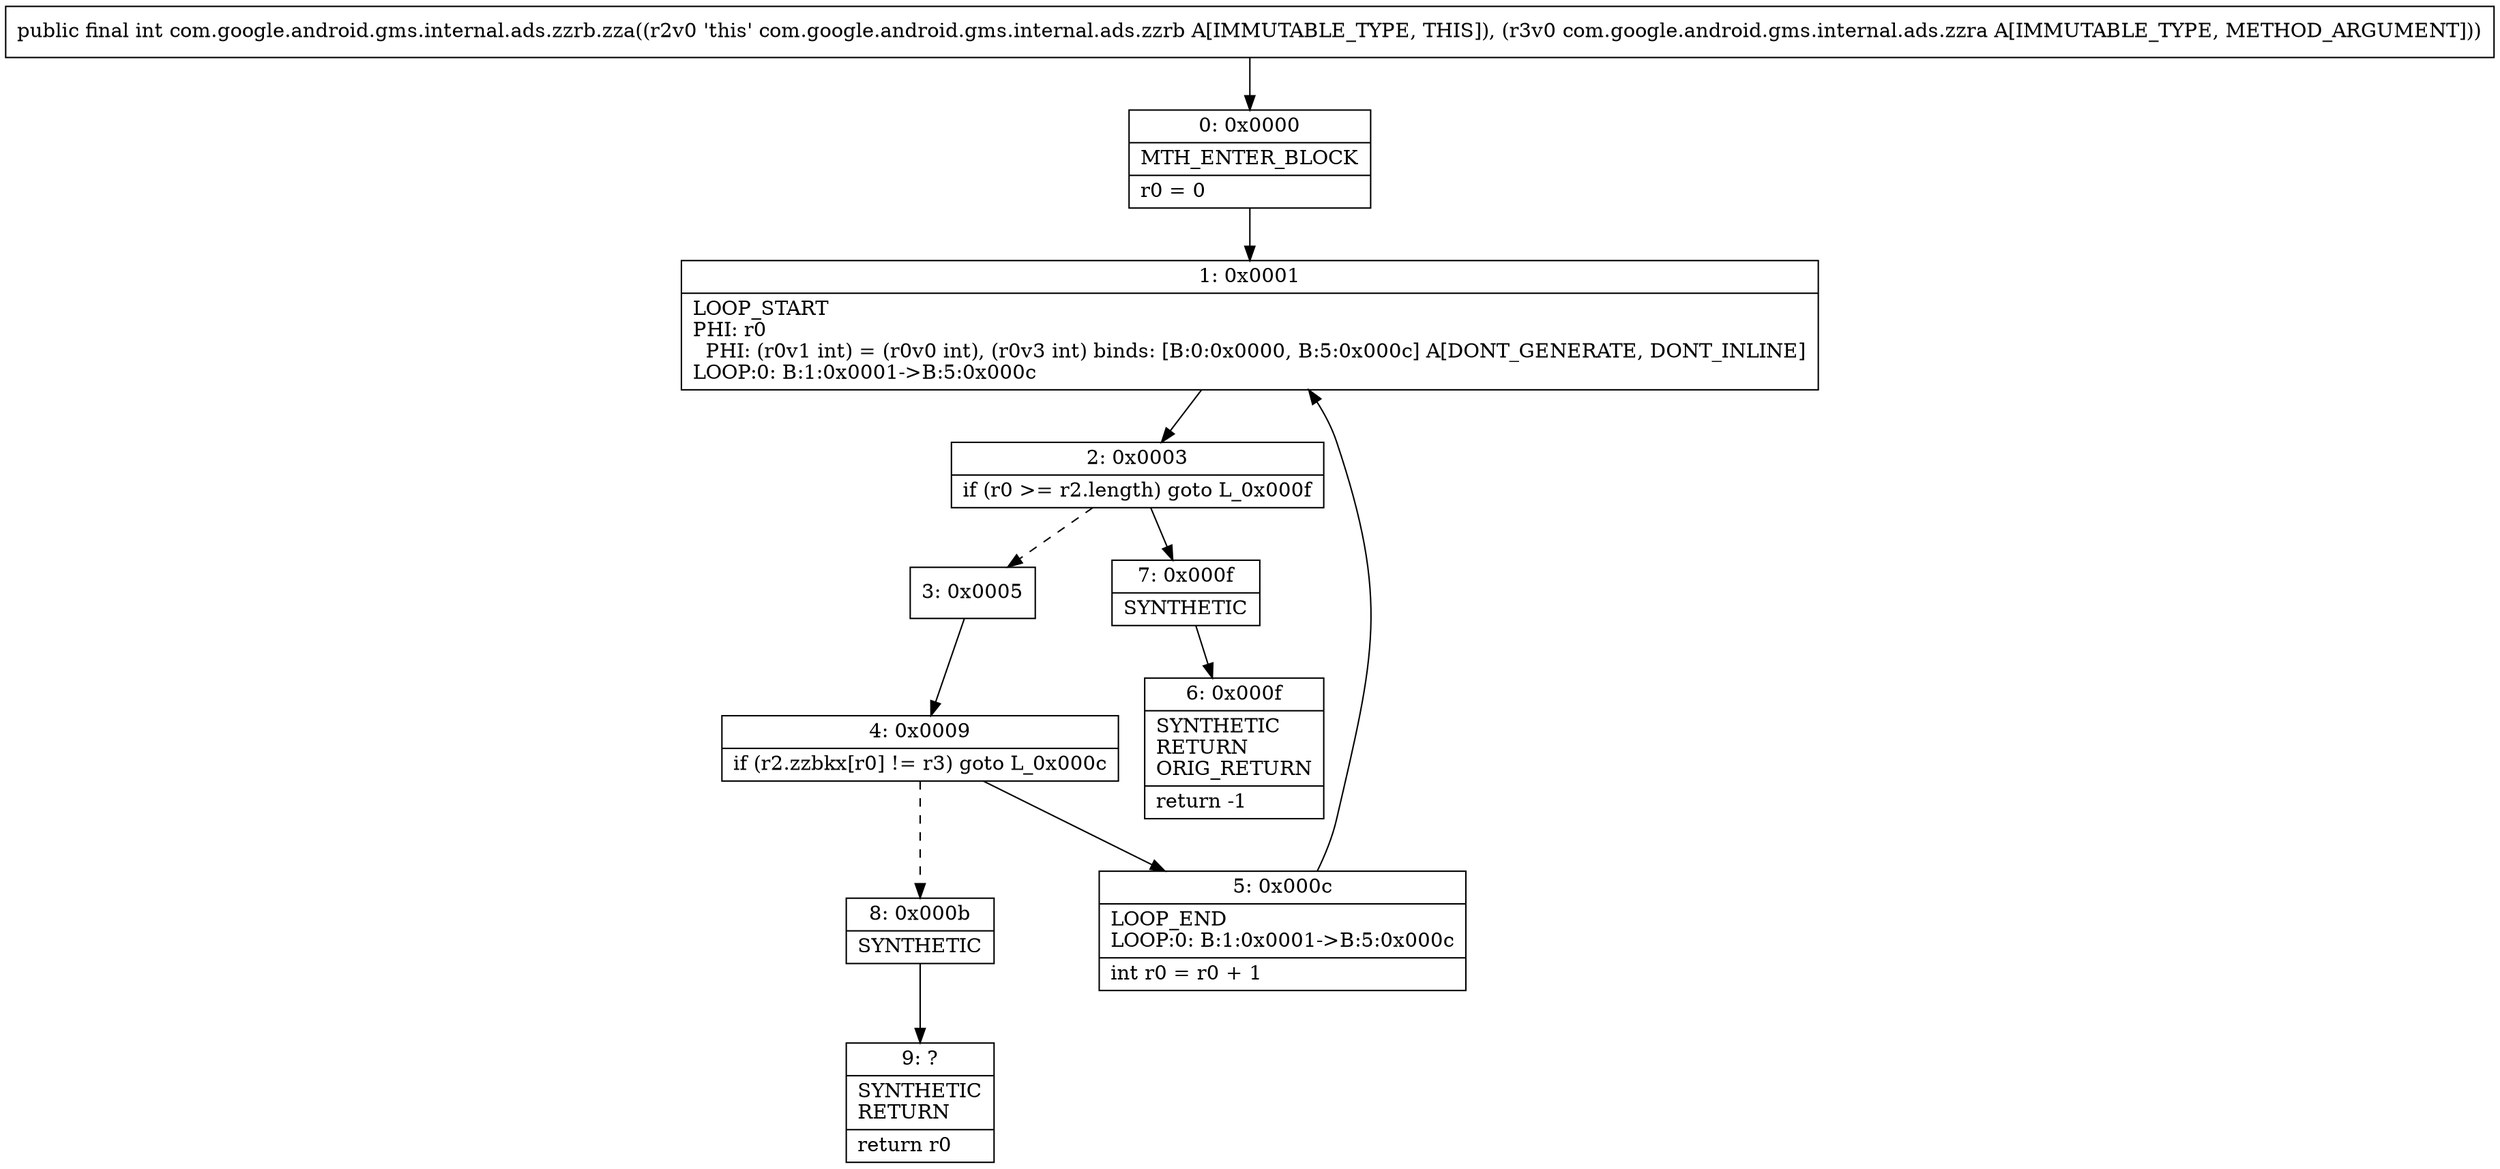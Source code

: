 digraph "CFG forcom.google.android.gms.internal.ads.zzrb.zza(Lcom\/google\/android\/gms\/internal\/ads\/zzra;)I" {
Node_0 [shape=record,label="{0\:\ 0x0000|MTH_ENTER_BLOCK\l|r0 = 0\l}"];
Node_1 [shape=record,label="{1\:\ 0x0001|LOOP_START\lPHI: r0 \l  PHI: (r0v1 int) = (r0v0 int), (r0v3 int) binds: [B:0:0x0000, B:5:0x000c] A[DONT_GENERATE, DONT_INLINE]\lLOOP:0: B:1:0x0001\-\>B:5:0x000c\l}"];
Node_2 [shape=record,label="{2\:\ 0x0003|if (r0 \>= r2.length) goto L_0x000f\l}"];
Node_3 [shape=record,label="{3\:\ 0x0005}"];
Node_4 [shape=record,label="{4\:\ 0x0009|if (r2.zzbkx[r0] != r3) goto L_0x000c\l}"];
Node_5 [shape=record,label="{5\:\ 0x000c|LOOP_END\lLOOP:0: B:1:0x0001\-\>B:5:0x000c\l|int r0 = r0 + 1\l}"];
Node_6 [shape=record,label="{6\:\ 0x000f|SYNTHETIC\lRETURN\lORIG_RETURN\l|return \-1\l}"];
Node_7 [shape=record,label="{7\:\ 0x000f|SYNTHETIC\l}"];
Node_8 [shape=record,label="{8\:\ 0x000b|SYNTHETIC\l}"];
Node_9 [shape=record,label="{9\:\ ?|SYNTHETIC\lRETURN\l|return r0\l}"];
MethodNode[shape=record,label="{public final int com.google.android.gms.internal.ads.zzrb.zza((r2v0 'this' com.google.android.gms.internal.ads.zzrb A[IMMUTABLE_TYPE, THIS]), (r3v0 com.google.android.gms.internal.ads.zzra A[IMMUTABLE_TYPE, METHOD_ARGUMENT])) }"];
MethodNode -> Node_0;
Node_0 -> Node_1;
Node_1 -> Node_2;
Node_2 -> Node_3[style=dashed];
Node_2 -> Node_7;
Node_3 -> Node_4;
Node_4 -> Node_5;
Node_4 -> Node_8[style=dashed];
Node_5 -> Node_1;
Node_7 -> Node_6;
Node_8 -> Node_9;
}

